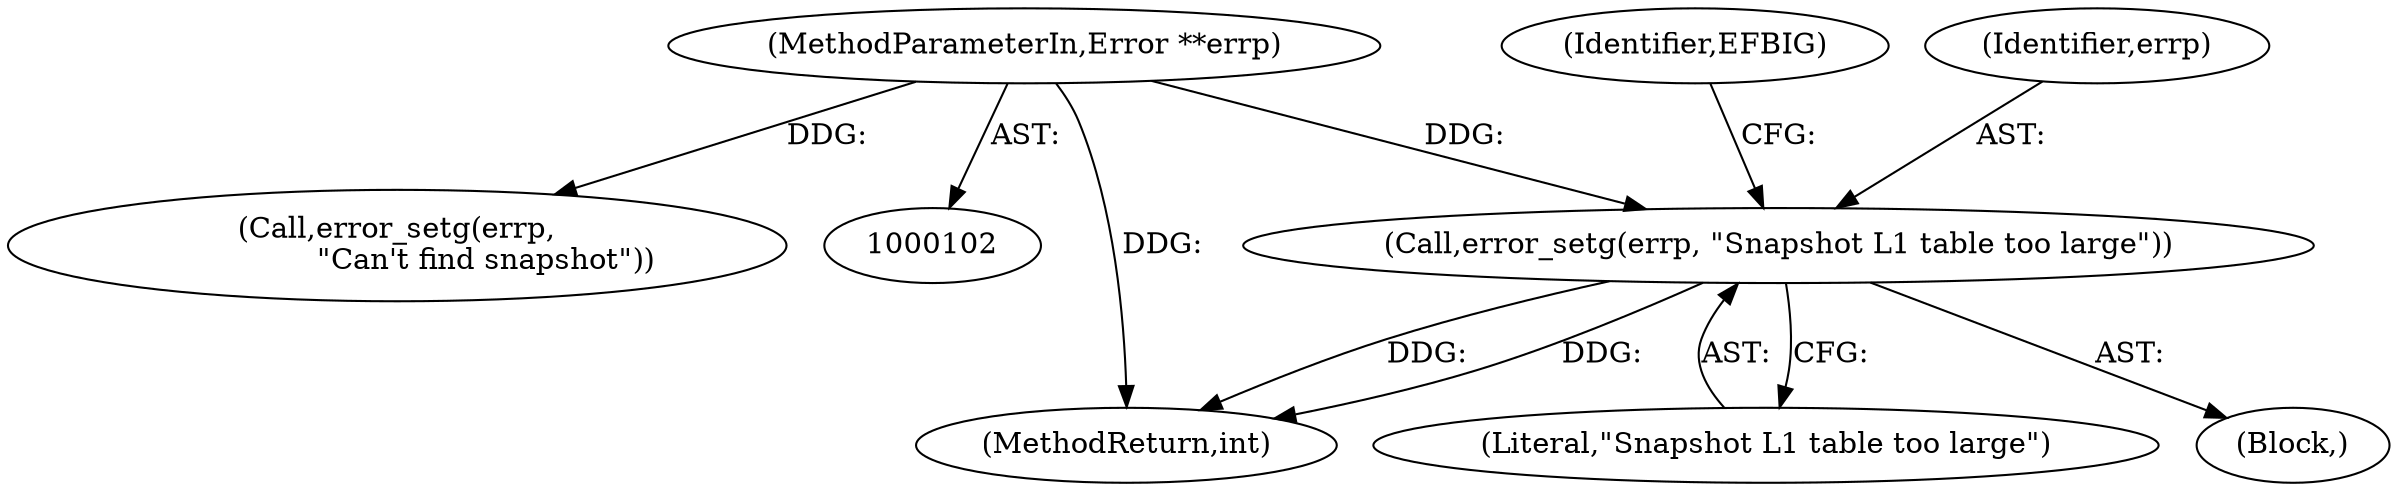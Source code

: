 digraph "0_qemu_6a83f8b5bec6f59e56cc49bd49e4c3f8f805d56f@pointer" {
"1000156" [label="(Call,error_setg(errp, \"Snapshot L1 table too large\"))"];
"1000106" [label="(MethodParameterIn,Error **errp)"];
"1000158" [label="(Literal,\"Snapshot L1 table too large\")"];
"1000161" [label="(Identifier,EFBIG)"];
"1000156" [label="(Call,error_setg(errp, \"Snapshot L1 table too large\"))"];
"1000178" [label="(MethodReturn,int)"];
"1000155" [label="(Block,)"];
"1000157" [label="(Identifier,errp)"];
"1000106" [label="(MethodParameterIn,Error **errp)"];
"1000135" [label="(Call,error_setg(errp,\n                   \"Can't find snapshot\"))"];
"1000156" -> "1000155"  [label="AST: "];
"1000156" -> "1000158"  [label="CFG: "];
"1000157" -> "1000156"  [label="AST: "];
"1000158" -> "1000156"  [label="AST: "];
"1000161" -> "1000156"  [label="CFG: "];
"1000156" -> "1000178"  [label="DDG: "];
"1000156" -> "1000178"  [label="DDG: "];
"1000106" -> "1000156"  [label="DDG: "];
"1000106" -> "1000102"  [label="AST: "];
"1000106" -> "1000178"  [label="DDG: "];
"1000106" -> "1000135"  [label="DDG: "];
}
